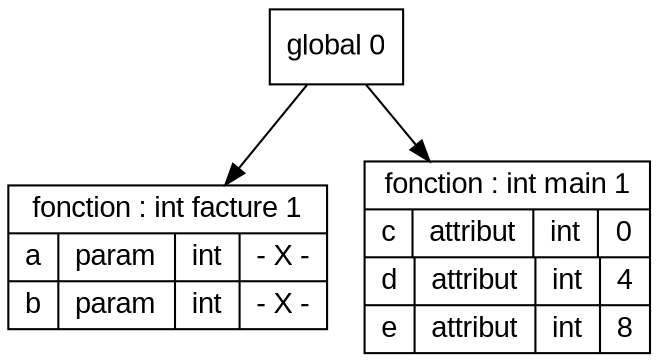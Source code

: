 digraph "tds"{

	node [fontname="Arial"];

	N1 [shape=record label="{ fonction : int facture 1
	| { a | param | int | - X - }
	| { b | param | int | - X - }
	}"];

	N2 [shape=record label="{ fonction : int main 1
	| { c | attribut | int | 0 }
	| { d | attribut | int | 4 }
	| { e | attribut | int | 8 }
	}"];

	N0 [shape=record label="{ global 0
	}"];


	N0 -> N1; 
	N0 -> N2; 
}
